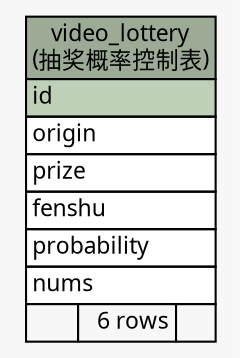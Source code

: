 // dot 2.26.0 on Linux 2.6.32-504.3.3.el6.x86_64
// SchemaSpy rev Unknown
digraph "video_lottery" {
  graph [
    rankdir="RL"
    bgcolor="#f7f7f7"
    nodesep="0.18"
    ranksep="0.46"
    fontname="Microsoft YaHei"
    fontsize="11"
  ];
  node [
    fontname="Microsoft YaHei"
    fontsize="11"
    shape="plaintext"
  ];
  edge [
    arrowsize="0.8"
  ];
  "video_lottery" [
    label=<
    <TABLE BORDER="0" CELLBORDER="1" CELLSPACING="0" BGCOLOR="#ffffff">
      <TR><TD COLSPAN="3" BGCOLOR="#9bab96" ALIGN="CENTER">video_lottery<br/>(抽奖概率控制表)</TD></TR>
      <TR><TD PORT="id" COLSPAN="3" BGCOLOR="#bed1b8" ALIGN="LEFT">id</TD></TR>
      <TR><TD PORT="origin" COLSPAN="3" ALIGN="LEFT">origin</TD></TR>
      <TR><TD PORT="prize" COLSPAN="3" ALIGN="LEFT">prize</TD></TR>
      <TR><TD PORT="fenshu" COLSPAN="3" ALIGN="LEFT">fenshu</TD></TR>
      <TR><TD PORT="probability" COLSPAN="3" ALIGN="LEFT">probability</TD></TR>
      <TR><TD PORT="nums" COLSPAN="3" ALIGN="LEFT">nums</TD></TR>
      <TR><TD ALIGN="LEFT" BGCOLOR="#f7f7f7">  </TD><TD ALIGN="RIGHT" BGCOLOR="#f7f7f7">6 rows</TD><TD ALIGN="RIGHT" BGCOLOR="#f7f7f7">  </TD></TR>
    </TABLE>>
    URL="tables/video_lottery.html"
    tooltip="video_lottery"
  ];
}
